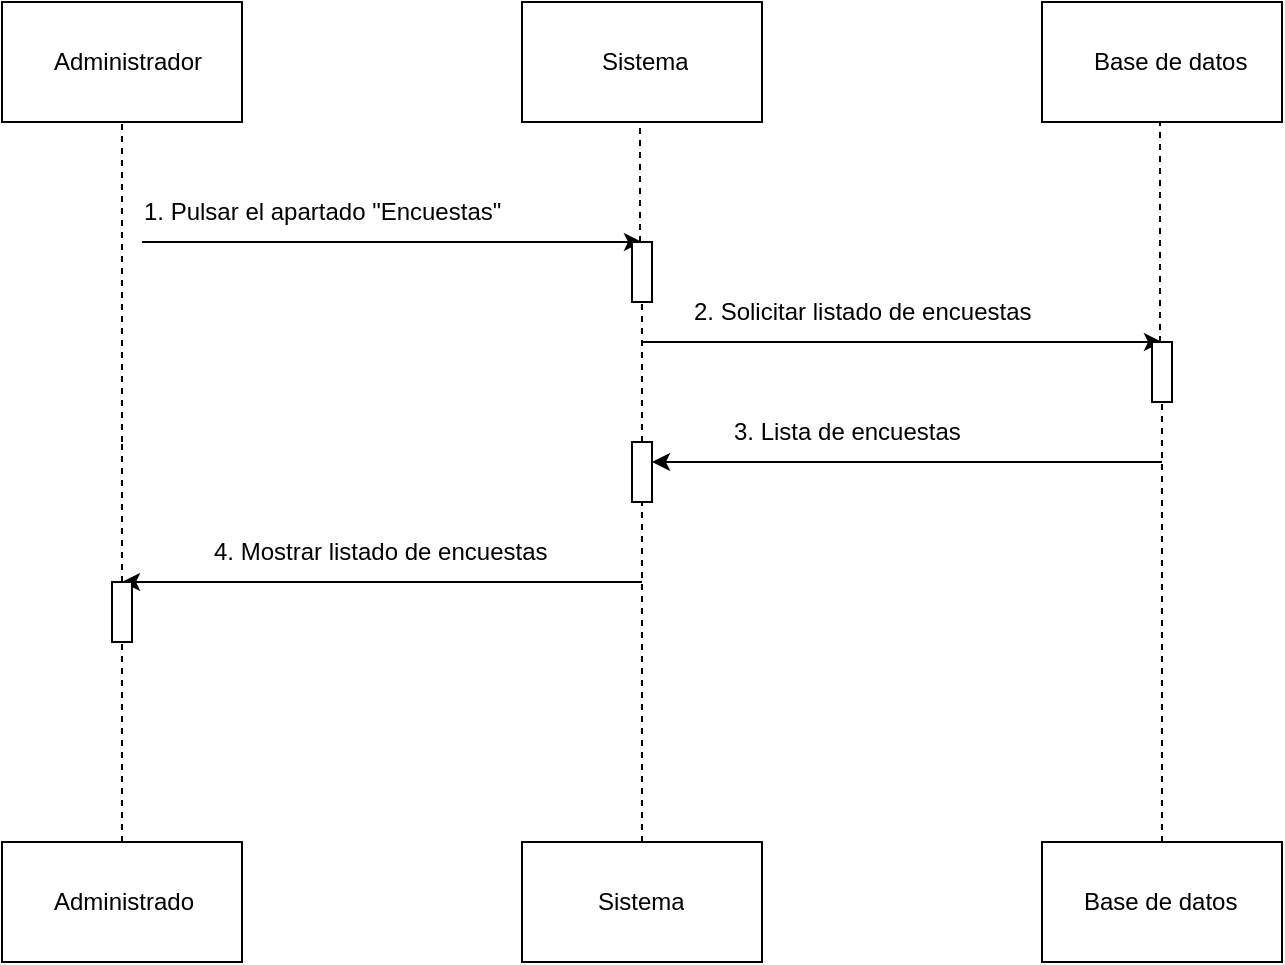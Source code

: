 <mxfile version="27.1.6">
  <diagram name="Página-1" id="AMjlmGiVhZqqDYu23Ykr">
    <mxGraphModel grid="1" page="1" gridSize="10" guides="1" tooltips="1" connect="1" arrows="1" fold="1" pageScale="1" pageWidth="827" pageHeight="1169" math="0" shadow="0">
      <root>
        <mxCell id="0" />
        <mxCell id="1" parent="0" />
        <mxCell id="jzCWCJpRDoDh1QOL5PGB-62" value="" style="rounded=0;whiteSpace=wrap;html=1;" vertex="1" parent="1">
          <mxGeometry x="220" y="280" width="120" height="60" as="geometry" />
        </mxCell>
        <mxCell id="jzCWCJpRDoDh1QOL5PGB-63" value="" style="rounded=0;whiteSpace=wrap;html=1;" vertex="1" parent="1">
          <mxGeometry x="480" y="280" width="120" height="60" as="geometry" />
        </mxCell>
        <mxCell id="jzCWCJpRDoDh1QOL5PGB-64" value="" style="rounded=0;whiteSpace=wrap;html=1;" vertex="1" parent="1">
          <mxGeometry x="740" y="280" width="120" height="60" as="geometry" />
        </mxCell>
        <mxCell id="jzCWCJpRDoDh1QOL5PGB-65" value="" style="endArrow=none;dashed=1;html=1;rounded=0;entryX=0.5;entryY=1;entryDx=0;entryDy=0;" edge="1" parent="1" target="jzCWCJpRDoDh1QOL5PGB-62">
          <mxGeometry width="50" height="50" relative="1" as="geometry">
            <mxPoint x="280" y="500" as="sourcePoint" />
            <mxPoint x="550" y="710" as="targetPoint" />
            <Array as="points" />
          </mxGeometry>
        </mxCell>
        <mxCell id="jzCWCJpRDoDh1QOL5PGB-66" value="" style="endArrow=none;dashed=1;html=1;rounded=0;entryX=0.5;entryY=1;entryDx=0;entryDy=0;" edge="1" parent="1" source="jzCWCJpRDoDh1QOL5PGB-71">
          <mxGeometry width="50" height="50" relative="1" as="geometry">
            <mxPoint x="539" y="1100" as="sourcePoint" />
            <mxPoint x="539" y="340" as="targetPoint" />
            <Array as="points" />
          </mxGeometry>
        </mxCell>
        <mxCell id="jzCWCJpRDoDh1QOL5PGB-67" value="" style="endArrow=none;dashed=1;html=1;rounded=0;entryX=0.5;entryY=1;entryDx=0;entryDy=0;" edge="1" parent="1" source="jzCWCJpRDoDh1QOL5PGB-93">
          <mxGeometry width="50" height="50" relative="1" as="geometry">
            <mxPoint x="799" y="1100" as="sourcePoint" />
            <mxPoint x="799" y="340" as="targetPoint" />
            <Array as="points" />
          </mxGeometry>
        </mxCell>
        <mxCell id="jzCWCJpRDoDh1QOL5PGB-68" value="" style="endArrow=classic;html=1;rounded=0;" edge="1" parent="1">
          <mxGeometry width="50" height="50" relative="1" as="geometry">
            <mxPoint x="290" y="400" as="sourcePoint" />
            <mxPoint x="540" y="400" as="targetPoint" />
            <Array as="points">
              <mxPoint x="350" y="400" />
            </Array>
          </mxGeometry>
        </mxCell>
        <mxCell id="jzCWCJpRDoDh1QOL5PGB-69" value="&lt;font style=&quot;vertical-align: inherit;&quot;&gt;&lt;font style=&quot;vertical-align: inherit;&quot;&gt;&lt;font style=&quot;vertical-align: inherit;&quot;&gt;&lt;font style=&quot;vertical-align: inherit;&quot;&gt;1. Pulsar el apartado &quot;Encuestas&quot;&lt;/font&gt;&lt;/font&gt;&lt;/font&gt;&lt;/font&gt;" style="text;strokeColor=none;fillColor=none;align=left;verticalAlign=middle;spacingLeft=4;spacingRight=4;overflow=hidden;points=[[0,0.5],[1,0.5]];portConstraint=eastwest;rotatable=0;whiteSpace=wrap;html=1;" vertex="1" parent="1">
          <mxGeometry x="285" y="370" width="255" height="30" as="geometry" />
        </mxCell>
        <mxCell id="jzCWCJpRDoDh1QOL5PGB-70" value="" style="endArrow=none;dashed=1;html=1;rounded=0;entryX=0.5;entryY=1;entryDx=0;entryDy=0;" edge="1" parent="1" source="jzCWCJpRDoDh1QOL5PGB-74" target="jzCWCJpRDoDh1QOL5PGB-71">
          <mxGeometry width="50" height="50" relative="1" as="geometry">
            <mxPoint x="539" y="1100" as="sourcePoint" />
            <mxPoint x="539" y="340" as="targetPoint" />
            <Array as="points" />
          </mxGeometry>
        </mxCell>
        <mxCell id="jzCWCJpRDoDh1QOL5PGB-71" value="" style="html=1;points=[[0,0,0,0,5],[0,1,0,0,-5],[1,0,0,0,5],[1,1,0,0,-5]];perimeter=orthogonalPerimeter;outlineConnect=0;targetShapes=umlLifeline;portConstraint=eastwest;newEdgeStyle={&quot;curved&quot;:0,&quot;rounded&quot;:0};" vertex="1" parent="1">
          <mxGeometry x="535" y="400" width="10" height="30" as="geometry" />
        </mxCell>
        <mxCell id="jzCWCJpRDoDh1QOL5PGB-72" value="" style="endArrow=none;dashed=1;html=1;rounded=0;entryX=0.5;entryY=1;entryDx=0;entryDy=0;" edge="1" parent="1" source="jzCWCJpRDoDh1QOL5PGB-100">
          <mxGeometry width="50" height="50" relative="1" as="geometry">
            <mxPoint x="280" y="1471.429" as="sourcePoint" />
            <mxPoint x="280" y="500" as="targetPoint" />
            <Array as="points" />
          </mxGeometry>
        </mxCell>
        <mxCell id="jzCWCJpRDoDh1QOL5PGB-73" value="" style="endArrow=none;dashed=1;html=1;rounded=0;entryX=0.5;entryY=1;entryDx=0;entryDy=0;exitX=0.5;exitY=0;exitDx=0;exitDy=0;" edge="1" parent="1" source="jzCWCJpRDoDh1QOL5PGB-113" target="jzCWCJpRDoDh1QOL5PGB-74">
          <mxGeometry width="50" height="50" relative="1" as="geometry">
            <mxPoint x="540" y="630" as="sourcePoint" />
            <mxPoint x="540" y="430" as="targetPoint" />
            <Array as="points" />
          </mxGeometry>
        </mxCell>
        <mxCell id="jzCWCJpRDoDh1QOL5PGB-74" value="" style="html=1;points=[[0,0,0,0,5],[0,1,0,0,-5],[1,0,0,0,5],[1,1,0,0,-5]];perimeter=orthogonalPerimeter;outlineConnect=0;targetShapes=umlLifeline;portConstraint=eastwest;newEdgeStyle={&quot;curved&quot;:0,&quot;rounded&quot;:0};" vertex="1" parent="1">
          <mxGeometry x="535" y="500" width="10" height="30" as="geometry" />
        </mxCell>
        <mxCell id="jzCWCJpRDoDh1QOL5PGB-76" value="&lt;font style=&quot;vertical-align: inherit;&quot;&gt;&lt;font style=&quot;vertical-align: inherit;&quot;&gt;Administrador&lt;/font&gt;&lt;/font&gt;" style="text;strokeColor=none;fillColor=none;align=left;verticalAlign=middle;spacingLeft=4;spacingRight=4;overflow=hidden;points=[[0,0.5],[1,0.5]];portConstraint=eastwest;rotatable=0;whiteSpace=wrap;html=1;" vertex="1" parent="1">
          <mxGeometry x="240" y="295" width="150" height="30" as="geometry" />
        </mxCell>
        <mxCell id="jzCWCJpRDoDh1QOL5PGB-77" value="&lt;font style=&quot;vertical-align: inherit;&quot;&gt;&lt;font style=&quot;vertical-align: inherit;&quot;&gt;Sistema&lt;/font&gt;&lt;/font&gt;" style="text;strokeColor=none;fillColor=none;align=left;verticalAlign=middle;spacingLeft=4;spacingRight=4;overflow=hidden;points=[[0,0.5],[1,0.5]];portConstraint=eastwest;rotatable=0;whiteSpace=wrap;html=1;" vertex="1" parent="1">
          <mxGeometry x="514" y="295" width="150" height="30" as="geometry" />
        </mxCell>
        <mxCell id="jzCWCJpRDoDh1QOL5PGB-89" value="&lt;font style=&quot;vertical-align: inherit;&quot;&gt;&lt;font style=&quot;vertical-align: inherit;&quot;&gt;Base de datos&lt;/font&gt;&lt;/font&gt;" style="text;strokeColor=none;fillColor=none;align=left;verticalAlign=middle;spacingLeft=4;spacingRight=4;overflow=hidden;points=[[0,0.5],[1,0.5]];portConstraint=eastwest;rotatable=0;whiteSpace=wrap;html=1;" vertex="1" parent="1">
          <mxGeometry x="760" y="295" width="90" height="30" as="geometry" />
        </mxCell>
        <mxCell id="jzCWCJpRDoDh1QOL5PGB-90" value="" style="endArrow=classic;html=1;rounded=0;" edge="1" parent="1">
          <mxGeometry width="50" height="50" relative="1" as="geometry">
            <mxPoint x="540" y="450" as="sourcePoint" />
            <mxPoint x="800" y="450" as="targetPoint" />
            <Array as="points">
              <mxPoint x="575" y="450" />
            </Array>
          </mxGeometry>
        </mxCell>
        <mxCell id="jzCWCJpRDoDh1QOL5PGB-91" value="&lt;font style=&quot;vertical-align: inherit;&quot;&gt;&lt;font style=&quot;vertical-align: inherit;&quot;&gt;2. Solicitar listado de encuestas&lt;/font&gt;&lt;/font&gt;" style="text;strokeColor=none;fillColor=none;align=left;verticalAlign=middle;spacingLeft=4;spacingRight=4;overflow=hidden;points=[[0,0.5],[1,0.5]];portConstraint=eastwest;rotatable=0;whiteSpace=wrap;html=1;" vertex="1" parent="1">
          <mxGeometry x="560" y="420" width="230" height="30" as="geometry" />
        </mxCell>
        <mxCell id="jzCWCJpRDoDh1QOL5PGB-92" value="" style="endArrow=none;dashed=1;html=1;rounded=0;entryX=0.5;entryY=1;entryDx=0;entryDy=0;exitX=0.5;exitY=0;exitDx=0;exitDy=0;" edge="1" parent="1" source="jzCWCJpRDoDh1QOL5PGB-114" target="jzCWCJpRDoDh1QOL5PGB-93">
          <mxGeometry width="50" height="50" relative="1" as="geometry">
            <mxPoint x="800" y="620" as="sourcePoint" />
            <mxPoint x="799" y="340" as="targetPoint" />
            <Array as="points" />
          </mxGeometry>
        </mxCell>
        <mxCell id="jzCWCJpRDoDh1QOL5PGB-93" value="" style="html=1;points=[[0,0,0,0,5],[0,1,0,0,-5],[1,0,0,0,5],[1,1,0,0,-5]];perimeter=orthogonalPerimeter;outlineConnect=0;targetShapes=umlLifeline;portConstraint=eastwest;newEdgeStyle={&quot;curved&quot;:0,&quot;rounded&quot;:0};" vertex="1" parent="1">
          <mxGeometry x="795" y="450" width="10" height="30" as="geometry" />
        </mxCell>
        <mxCell id="jzCWCJpRDoDh1QOL5PGB-94" value="" style="endArrow=classic;html=1;rounded=0;" edge="1" parent="1">
          <mxGeometry width="50" height="50" relative="1" as="geometry">
            <mxPoint x="675" y="510" as="sourcePoint" />
            <mxPoint x="545" y="510" as="targetPoint" />
            <Array as="points">
              <mxPoint x="800" y="510" />
            </Array>
          </mxGeometry>
        </mxCell>
        <mxCell id="jzCWCJpRDoDh1QOL5PGB-95" value="&lt;font style=&quot;vertical-align: inherit;&quot;&gt;&lt;font style=&quot;vertical-align: inherit;&quot;&gt;3. Lista de encuestas&lt;/font&gt;&lt;/font&gt;" style="text;strokeColor=none;fillColor=none;align=left;verticalAlign=middle;spacingLeft=4;spacingRight=4;overflow=hidden;points=[[0,0.5],[1,0.5]];portConstraint=eastwest;rotatable=0;whiteSpace=wrap;html=1;" vertex="1" parent="1">
          <mxGeometry x="580" y="480" width="160" height="30" as="geometry" />
        </mxCell>
        <mxCell id="jzCWCJpRDoDh1QOL5PGB-96" value="" style="endArrow=classic;html=1;rounded=0;" edge="1" parent="1">
          <mxGeometry width="50" height="50" relative="1" as="geometry">
            <mxPoint x="410" y="570" as="sourcePoint" />
            <mxPoint x="280" y="570" as="targetPoint" />
            <Array as="points">
              <mxPoint x="540" y="570" />
            </Array>
          </mxGeometry>
        </mxCell>
        <mxCell id="jzCWCJpRDoDh1QOL5PGB-97" value="&lt;font style=&quot;vertical-align: inherit;&quot;&gt;&lt;font style=&quot;vertical-align: inherit;&quot;&gt;&lt;font style=&quot;vertical-align: inherit;&quot;&gt;&lt;font style=&quot;vertical-align: inherit;&quot;&gt;4. Mostrar listado de encuestas&lt;/font&gt;&lt;/font&gt;&lt;/font&gt;&lt;/font&gt;" style="text;strokeColor=none;fillColor=none;align=left;verticalAlign=middle;spacingLeft=4;spacingRight=4;overflow=hidden;points=[[0,0.5],[1,0.5]];portConstraint=eastwest;rotatable=0;whiteSpace=wrap;html=1;" vertex="1" parent="1">
          <mxGeometry x="320" y="540" width="230" height="30" as="geometry" />
        </mxCell>
        <mxCell id="jzCWCJpRDoDh1QOL5PGB-99" value="" style="endArrow=none;dashed=1;html=1;rounded=0;entryX=0.5;entryY=1;entryDx=0;entryDy=0;exitX=0.5;exitY=0;exitDx=0;exitDy=0;" edge="1" parent="1" source="jzCWCJpRDoDh1QOL5PGB-112" target="jzCWCJpRDoDh1QOL5PGB-100">
          <mxGeometry width="50" height="50" relative="1" as="geometry">
            <mxPoint x="280" y="670" as="sourcePoint" />
            <mxPoint x="280" y="500" as="targetPoint" />
            <Array as="points" />
          </mxGeometry>
        </mxCell>
        <mxCell id="jzCWCJpRDoDh1QOL5PGB-100" value="" style="html=1;points=[[0,0,0,0,5],[0,1,0,0,-5],[1,0,0,0,5],[1,1,0,0,-5]];perimeter=orthogonalPerimeter;outlineConnect=0;targetShapes=umlLifeline;portConstraint=eastwest;newEdgeStyle={&quot;curved&quot;:0,&quot;rounded&quot;:0};" vertex="1" parent="1">
          <mxGeometry x="275" y="570" width="10" height="30" as="geometry" />
        </mxCell>
        <mxCell id="jzCWCJpRDoDh1QOL5PGB-112" value="" style="rounded=0;whiteSpace=wrap;html=1;" vertex="1" parent="1">
          <mxGeometry x="220" y="700" width="120" height="60" as="geometry" />
        </mxCell>
        <mxCell id="jzCWCJpRDoDh1QOL5PGB-113" value="" style="rounded=0;whiteSpace=wrap;html=1;" vertex="1" parent="1">
          <mxGeometry x="480" y="700" width="120" height="60" as="geometry" />
        </mxCell>
        <mxCell id="jzCWCJpRDoDh1QOL5PGB-114" value="" style="rounded=0;whiteSpace=wrap;html=1;" vertex="1" parent="1">
          <mxGeometry x="740" y="700" width="120" height="60" as="geometry" />
        </mxCell>
        <mxCell id="jzCWCJpRDoDh1QOL5PGB-115" value="&lt;font style=&quot;vertical-align: inherit;&quot;&gt;&lt;font style=&quot;vertical-align: inherit;&quot;&gt;Administrador&lt;/font&gt;&lt;/font&gt;" style="text;strokeColor=none;fillColor=none;align=left;verticalAlign=middle;spacingLeft=4;spacingRight=4;overflow=hidden;points=[[0,0.5],[1,0.5]];portConstraint=eastwest;rotatable=0;whiteSpace=wrap;html=1;" vertex="1" parent="1">
          <mxGeometry x="240" y="715" width="80" height="30" as="geometry" />
        </mxCell>
        <mxCell id="jzCWCJpRDoDh1QOL5PGB-116" value="&lt;font style=&quot;vertical-align: inherit;&quot;&gt;&lt;font style=&quot;vertical-align: inherit;&quot;&gt;Sistema&lt;/font&gt;&lt;/font&gt;" style="text;strokeColor=none;fillColor=none;align=left;verticalAlign=middle;spacingLeft=4;spacingRight=4;overflow=hidden;points=[[0,0.5],[1,0.5]];portConstraint=eastwest;rotatable=0;whiteSpace=wrap;html=1;" vertex="1" parent="1">
          <mxGeometry x="512" y="715" width="56" height="30" as="geometry" />
        </mxCell>
        <mxCell id="jzCWCJpRDoDh1QOL5PGB-117" value="&lt;font style=&quot;vertical-align: inherit;&quot;&gt;&lt;font style=&quot;vertical-align: inherit;&quot;&gt;Base de datos&lt;/font&gt;&lt;/font&gt;" style="text;strokeColor=none;fillColor=none;align=left;verticalAlign=middle;spacingLeft=4;spacingRight=4;overflow=hidden;points=[[0,0.5],[1,0.5]];portConstraint=eastwest;rotatable=0;whiteSpace=wrap;html=1;" vertex="1" parent="1">
          <mxGeometry x="755" y="715" width="90" height="30" as="geometry" />
        </mxCell>
      </root>
    </mxGraphModel>
  </diagram>
</mxfile>
